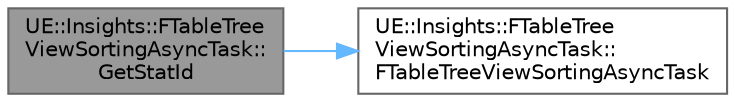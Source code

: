 digraph "UE::Insights::FTableTreeViewSortingAsyncTask::GetStatId"
{
 // INTERACTIVE_SVG=YES
 // LATEX_PDF_SIZE
  bgcolor="transparent";
  edge [fontname=Helvetica,fontsize=10,labelfontname=Helvetica,labelfontsize=10];
  node [fontname=Helvetica,fontsize=10,shape=box,height=0.2,width=0.4];
  rankdir="LR";
  Node1 [id="Node000001",label="UE::Insights::FTableTree\lViewSortingAsyncTask::\lGetStatId",height=0.2,width=0.4,color="gray40", fillcolor="grey60", style="filled", fontcolor="black",tooltip=" "];
  Node1 -> Node2 [id="edge1_Node000001_Node000002",color="steelblue1",style="solid",tooltip=" "];
  Node2 [id="Node000002",label="UE::Insights::FTableTree\lViewSortingAsyncTask::\lFTableTreeViewSortingAsyncTask",height=0.2,width=0.4,color="grey40", fillcolor="white", style="filled",URL="$d2/d68/classUE_1_1Insights_1_1FTableTreeViewSortingAsyncTask.html#a2c82f814673ec666d0f75aef698a39c9",tooltip=" "];
}
